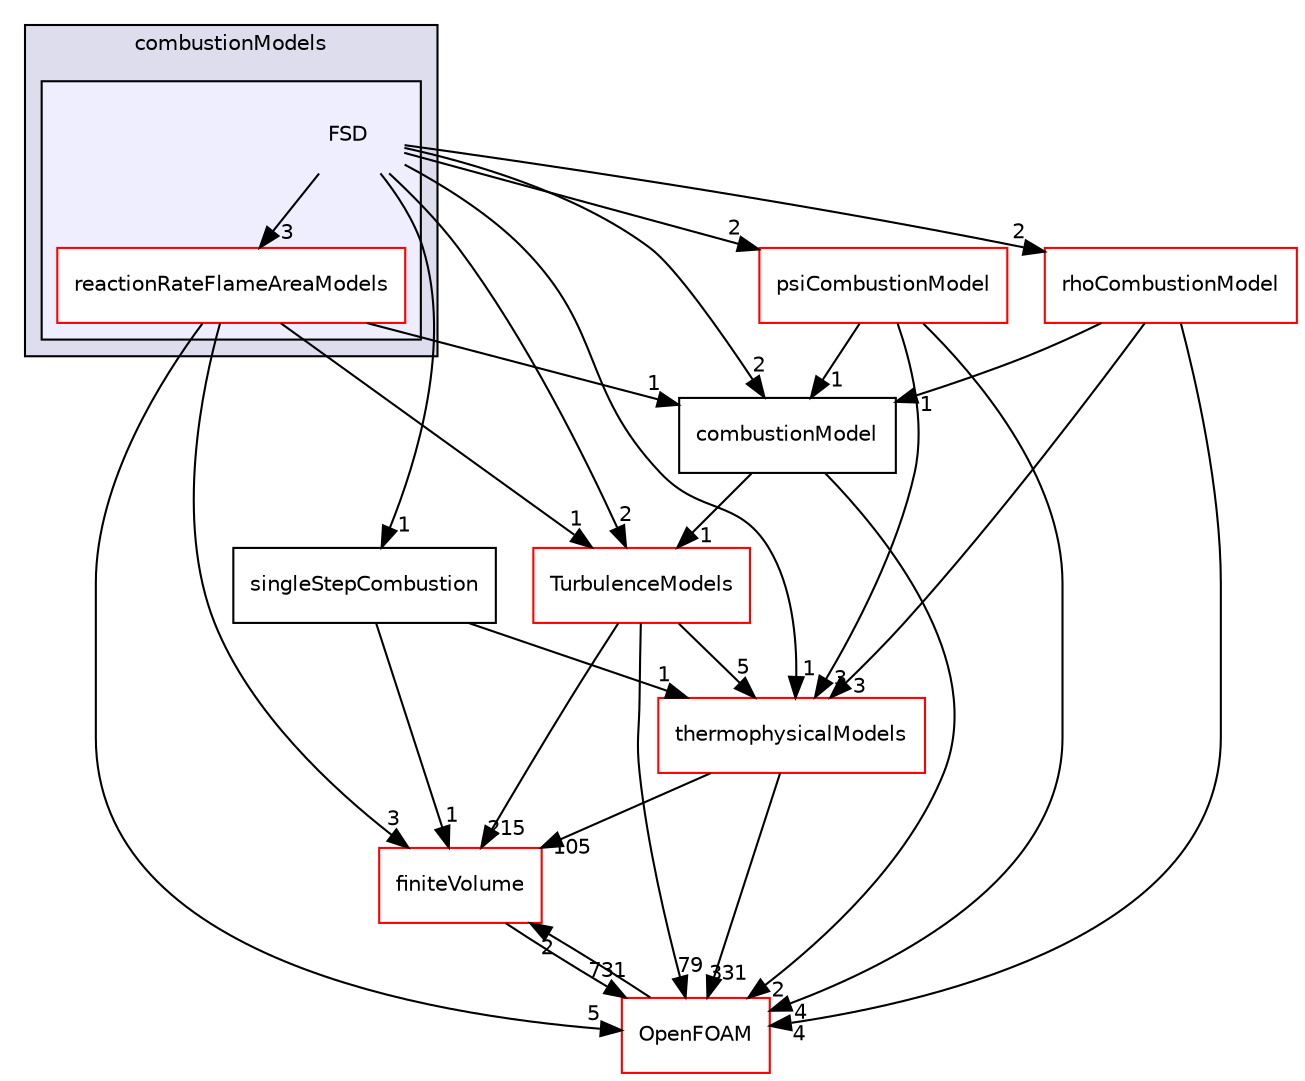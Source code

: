 digraph "src/combustionModels/FSD" {
  bgcolor=transparent;
  compound=true
  node [ fontsize="10", fontname="Helvetica"];
  edge [ labelfontsize="10", labelfontname="Helvetica"];
  subgraph clusterdir_a28bb8a003fe9b05e061f79ecbbcb476 {
    graph [ bgcolor="#ddddee", pencolor="black", label="combustionModels" fontname="Helvetica", fontsize="10", URL="dir_a28bb8a003fe9b05e061f79ecbbcb476.html"]
  subgraph clusterdir_6967d754ebfcc2eff82755661c465b9f {
    graph [ bgcolor="#eeeeff", pencolor="black", label="" URL="dir_6967d754ebfcc2eff82755661c465b9f.html"];
    dir_6967d754ebfcc2eff82755661c465b9f [shape=plaintext label="FSD"];
    dir_9c3d91a4b7d61f179fd934e74cf0e426 [shape=box label="reactionRateFlameAreaModels" color="red" fillcolor="white" style="filled" URL="dir_9c3d91a4b7d61f179fd934e74cf0e426.html"];
  }
  }
  dir_9bd15774b555cf7259a6fa18f99fe99b [shape=box label="finiteVolume" color="red" URL="dir_9bd15774b555cf7259a6fa18f99fe99b.html"];
  dir_cf7b61e9dee2eed7a2c89936088862b3 [shape=box label="combustionModel" URL="dir_cf7b61e9dee2eed7a2c89936088862b3.html"];
  dir_1eda626aeac0f0ad2848c36acaa5d501 [shape=box label="TurbulenceModels" color="red" URL="dir_1eda626aeac0f0ad2848c36acaa5d501.html"];
  dir_efa96353c8b7dae32ae84afea1b94888 [shape=box label="rhoCombustionModel" color="red" URL="dir_efa96353c8b7dae32ae84afea1b94888.html"];
  dir_a8d6620fa9f1693a4e689cfecb536ff8 [shape=box label="psiCombustionModel" color="red" URL="dir_a8d6620fa9f1693a4e689cfecb536ff8.html"];
  dir_67089bd647ef63ae09f43c52d62dbb27 [shape=box label="singleStepCombustion" URL="dir_67089bd647ef63ae09f43c52d62dbb27.html"];
  dir_2778d089ec5c4f66810b11f753867003 [shape=box label="thermophysicalModels" color="red" URL="dir_2778d089ec5c4f66810b11f753867003.html"];
  dir_c5473ff19b20e6ec4dfe5c310b3778a8 [shape=box label="OpenFOAM" color="red" URL="dir_c5473ff19b20e6ec4dfe5c310b3778a8.html"];
  dir_9bd15774b555cf7259a6fa18f99fe99b->dir_c5473ff19b20e6ec4dfe5c310b3778a8 [headlabel="731", labeldistance=1.5 headhref="dir_000894_001887.html"];
  dir_cf7b61e9dee2eed7a2c89936088862b3->dir_1eda626aeac0f0ad2848c36acaa5d501 [headlabel="1", labeldistance=1.5 headhref="dir_000737_000752.html"];
  dir_cf7b61e9dee2eed7a2c89936088862b3->dir_c5473ff19b20e6ec4dfe5c310b3778a8 [headlabel="2", labeldistance=1.5 headhref="dir_000737_001887.html"];
  dir_9c3d91a4b7d61f179fd934e74cf0e426->dir_9bd15774b555cf7259a6fa18f99fe99b [headlabel="3", labeldistance=1.5 headhref="dir_000740_000894.html"];
  dir_9c3d91a4b7d61f179fd934e74cf0e426->dir_cf7b61e9dee2eed7a2c89936088862b3 [headlabel="1", labeldistance=1.5 headhref="dir_000740_000737.html"];
  dir_9c3d91a4b7d61f179fd934e74cf0e426->dir_1eda626aeac0f0ad2848c36acaa5d501 [headlabel="1", labeldistance=1.5 headhref="dir_000740_000752.html"];
  dir_9c3d91a4b7d61f179fd934e74cf0e426->dir_c5473ff19b20e6ec4dfe5c310b3778a8 [headlabel="5", labeldistance=1.5 headhref="dir_000740_001887.html"];
  dir_1eda626aeac0f0ad2848c36acaa5d501->dir_9bd15774b555cf7259a6fa18f99fe99b [headlabel="215", labeldistance=1.5 headhref="dir_000752_000894.html"];
  dir_1eda626aeac0f0ad2848c36acaa5d501->dir_2778d089ec5c4f66810b11f753867003 [headlabel="5", labeldistance=1.5 headhref="dir_000752_001228.html"];
  dir_1eda626aeac0f0ad2848c36acaa5d501->dir_c5473ff19b20e6ec4dfe5c310b3778a8 [headlabel="79", labeldistance=1.5 headhref="dir_000752_001887.html"];
  dir_efa96353c8b7dae32ae84afea1b94888->dir_cf7b61e9dee2eed7a2c89936088862b3 [headlabel="1", labeldistance=1.5 headhref="dir_000761_000737.html"];
  dir_efa96353c8b7dae32ae84afea1b94888->dir_2778d089ec5c4f66810b11f753867003 [headlabel="3", labeldistance=1.5 headhref="dir_000761_001228.html"];
  dir_efa96353c8b7dae32ae84afea1b94888->dir_c5473ff19b20e6ec4dfe5c310b3778a8 [headlabel="4", labeldistance=1.5 headhref="dir_000761_001887.html"];
  dir_a8d6620fa9f1693a4e689cfecb536ff8->dir_cf7b61e9dee2eed7a2c89936088862b3 [headlabel="1", labeldistance=1.5 headhref="dir_000757_000737.html"];
  dir_a8d6620fa9f1693a4e689cfecb536ff8->dir_2778d089ec5c4f66810b11f753867003 [headlabel="3", labeldistance=1.5 headhref="dir_000757_001228.html"];
  dir_a8d6620fa9f1693a4e689cfecb536ff8->dir_c5473ff19b20e6ec4dfe5c310b3778a8 [headlabel="4", labeldistance=1.5 headhref="dir_000757_001887.html"];
  dir_67089bd647ef63ae09f43c52d62dbb27->dir_9bd15774b555cf7259a6fa18f99fe99b [headlabel="1", labeldistance=1.5 headhref="dir_000765_000894.html"];
  dir_67089bd647ef63ae09f43c52d62dbb27->dir_2778d089ec5c4f66810b11f753867003 [headlabel="1", labeldistance=1.5 headhref="dir_000765_001228.html"];
  dir_2778d089ec5c4f66810b11f753867003->dir_9bd15774b555cf7259a6fa18f99fe99b [headlabel="105", labeldistance=1.5 headhref="dir_001228_000894.html"];
  dir_2778d089ec5c4f66810b11f753867003->dir_c5473ff19b20e6ec4dfe5c310b3778a8 [headlabel="331", labeldistance=1.5 headhref="dir_001228_001887.html"];
  dir_c5473ff19b20e6ec4dfe5c310b3778a8->dir_9bd15774b555cf7259a6fa18f99fe99b [headlabel="2", labeldistance=1.5 headhref="dir_001887_000894.html"];
  dir_6967d754ebfcc2eff82755661c465b9f->dir_cf7b61e9dee2eed7a2c89936088862b3 [headlabel="2", labeldistance=1.5 headhref="dir_000739_000737.html"];
  dir_6967d754ebfcc2eff82755661c465b9f->dir_9c3d91a4b7d61f179fd934e74cf0e426 [headlabel="3", labeldistance=1.5 headhref="dir_000739_000740.html"];
  dir_6967d754ebfcc2eff82755661c465b9f->dir_1eda626aeac0f0ad2848c36acaa5d501 [headlabel="2", labeldistance=1.5 headhref="dir_000739_000752.html"];
  dir_6967d754ebfcc2eff82755661c465b9f->dir_efa96353c8b7dae32ae84afea1b94888 [headlabel="2", labeldistance=1.5 headhref="dir_000739_000761.html"];
  dir_6967d754ebfcc2eff82755661c465b9f->dir_a8d6620fa9f1693a4e689cfecb536ff8 [headlabel="2", labeldistance=1.5 headhref="dir_000739_000757.html"];
  dir_6967d754ebfcc2eff82755661c465b9f->dir_67089bd647ef63ae09f43c52d62dbb27 [headlabel="1", labeldistance=1.5 headhref="dir_000739_000765.html"];
  dir_6967d754ebfcc2eff82755661c465b9f->dir_2778d089ec5c4f66810b11f753867003 [headlabel="1", labeldistance=1.5 headhref="dir_000739_001228.html"];
}
